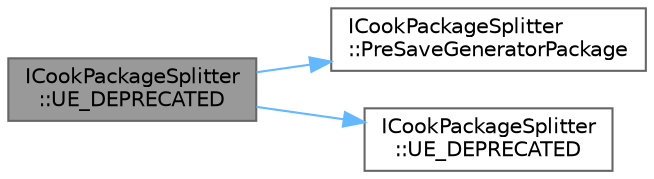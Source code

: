 digraph "ICookPackageSplitter::UE_DEPRECATED"
{
 // INTERACTIVE_SVG=YES
 // LATEX_PDF_SIZE
  bgcolor="transparent";
  edge [fontname=Helvetica,fontsize=10,labelfontname=Helvetica,labelfontsize=10];
  node [fontname=Helvetica,fontsize=10,shape=box,height=0.2,width=0.4];
  rankdir="LR";
  Node1 [id="Node000001",label="ICookPackageSplitter\l::UE_DEPRECATED",height=0.2,width=0.4,color="gray40", fillcolor="grey60", style="filled", fontcolor="black",tooltip=" "];
  Node1 -> Node2 [id="edge1_Node000001_Node000002",color="steelblue1",style="solid",tooltip=" "];
  Node2 [id="Node000002",label="ICookPackageSplitter\l::PreSaveGeneratorPackage",height=0.2,width=0.4,color="grey40", fillcolor="white", style="filled",URL="$d0/d6d/classICookPackageSplitter.html#a5f3147051970f250fce49841acfac238",tooltip="Called before saving the parent generator package, after PopulateGeneratorPackage but before Populate..."];
  Node1 -> Node3 [id="edge2_Node000001_Node000003",color="steelblue1",style="solid",tooltip=" "];
  Node3 [id="Node000003",label="ICookPackageSplitter\l::UE_DEPRECATED",height=0.2,width=0.4,color="grey40", fillcolor="white", style="filled",URL="$d0/d6d/classICookPackageSplitter.html#a37d9e3e35befac19cd4e9efc30f68ca0",tooltip=" "];
}

